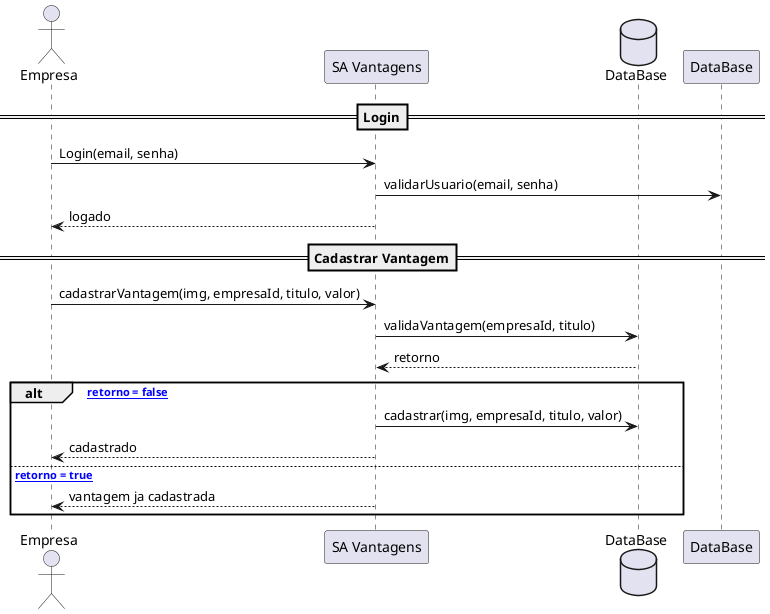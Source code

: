 @startuml CADASTRAR VANTAGEM
actor Empresa
participant "SA Vantagens" as SA
database "DataBase" as DB
==Login==
Empresa -> SA: Login(email, senha)
SA -> DataBase: validarUsuario(email, senha)
SA --> Empresa: logado
==Cadastrar Vantagem==
Empresa -> SA: cadastrarVantagem(img, empresaId, titulo, valor)
SA -> DB: validaVantagem(empresaId, titulo)
SA <-- DB: retorno
alt ["retorno = false"]
    SA -> DB: cadastrar(img, empresaId, titulo, valor)
    Empresa <-- SA: cadastrado
else ["retorno = true"]
    Empresa <-- SA: vantagem ja cadastrada
end
@enduml
